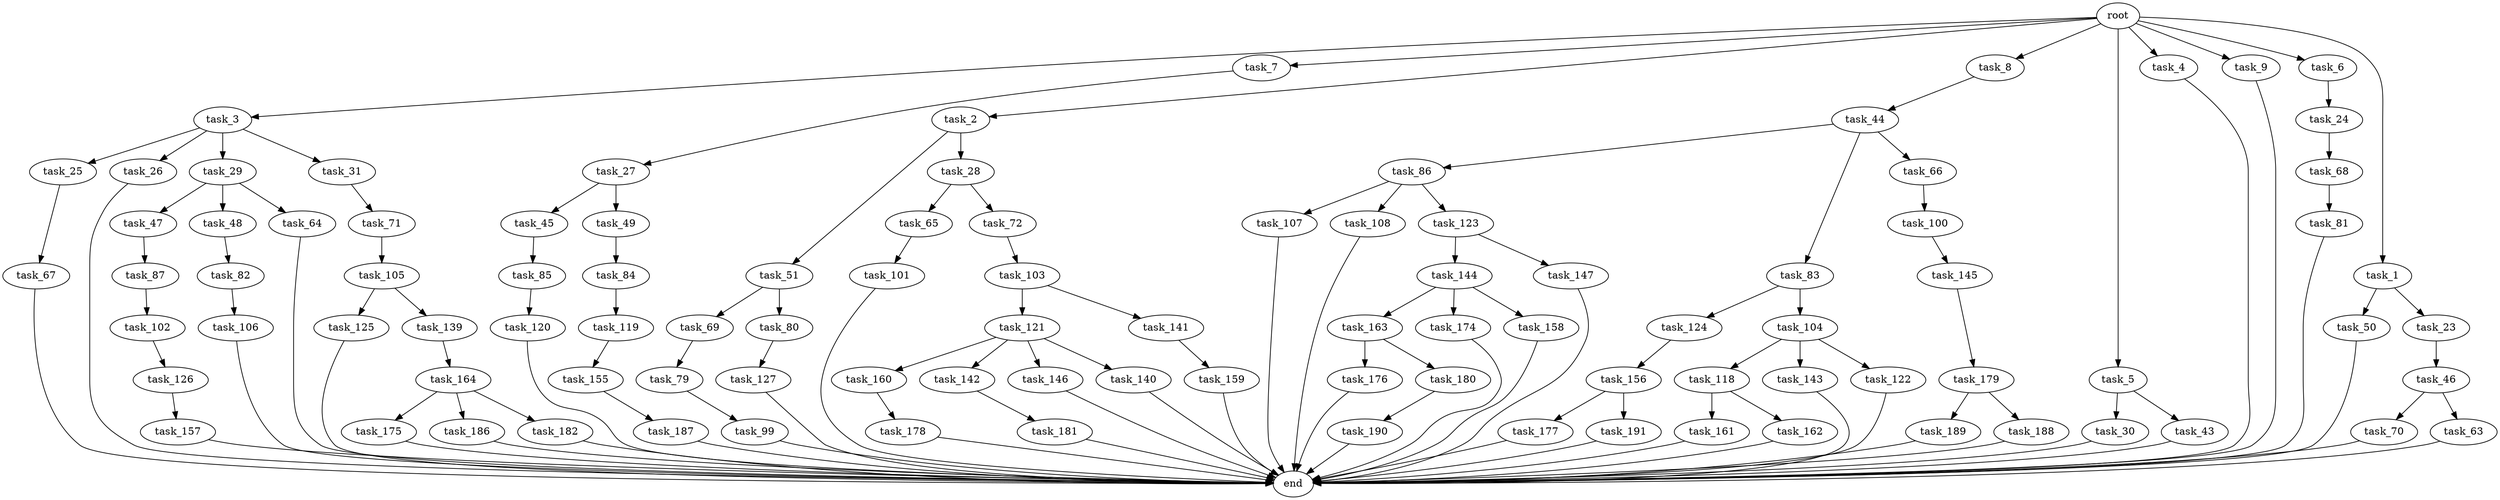 digraph G {
  task_65 [size="13743895347.200001"];
  task_45 [size="69578470195.199997"];
  task_100 [size="7730941132.800000"];
  task_47 [size="85899345920.000000"];
  task_179 [size="69578470195.199997"];
  task_3 [size="102.400000"];
  task_7 [size="102.400000"];
  task_30 [size="85899345920.000000"];
  task_2 [size="102.400000"];
  end [size="0.000000"];
  task_8 [size="102.400000"];
  task_125 [size="13743895347.200001"];
  task_163 [size="21474836480.000000"];
  task_69 [size="54975581388.800003"];
  task_84 [size="69578470195.199997"];
  task_49 [size="69578470195.199997"];
  task_187 [size="13743895347.200001"];
  task_86 [size="7730941132.800000"];
  task_145 [size="69578470195.199997"];
  task_177 [size="21474836480.000000"];
  task_118 [size="54975581388.800003"];
  task_189 [size="54975581388.800003"];
  task_71 [size="54975581388.800003"];
  task_160 [size="13743895347.200001"];
  task_105 [size="42090679500.800003"];
  task_5 [size="102.400000"];
  task_48 [size="85899345920.000000"];
  task_4 [size="102.400000"];
  task_139 [size="13743895347.200001"];
  task_79 [size="7730941132.800000"];
  task_176 [size="42090679500.800003"];
  task_181 [size="7730941132.800000"];
  task_120 [size="54975581388.800003"];
  task_43 [size="85899345920.000000"];
  task_82 [size="3435973836.800000"];
  task_144 [size="85899345920.000000"];
  task_50 [size="69578470195.199997"];
  task_161 [size="42090679500.800003"];
  task_127 [size="13743895347.200001"];
  task_83 [size="7730941132.800000"];
  task_147 [size="85899345920.000000"];
  task_103 [size="85899345920.000000"];
  task_9 [size="102.400000"];
  task_46 [size="30923764531.200001"];
  task_175 [size="42090679500.800003"];
  task_121 [size="85899345920.000000"];
  task_186 [size="42090679500.800003"];
  task_107 [size="7730941132.800000"];
  task_126 [size="69578470195.199997"];
  task_27 [size="13743895347.200001"];
  task_191 [size="21474836480.000000"];
  task_6 [size="102.400000"];
  task_143 [size="54975581388.800003"];
  task_80 [size="54975581388.800003"];
  task_51 [size="85899345920.000000"];
  task_66 [size="7730941132.800000"];
  task_142 [size="13743895347.200001"];
  root [size="0.000000"];
  task_106 [size="13743895347.200001"];
  task_146 [size="13743895347.200001"];
  task_25 [size="54975581388.800003"];
  task_141 [size="85899345920.000000"];
  task_188 [size="54975581388.800003"];
  task_72 [size="13743895347.200001"];
  task_180 [size="42090679500.800003"];
  task_81 [size="85899345920.000000"];
  task_24 [size="54975581388.800003"];
  task_26 [size="54975581388.800003"];
  task_140 [size="13743895347.200001"];
  task_87 [size="85899345920.000000"];
  task_70 [size="42090679500.800003"];
  task_29 [size="54975581388.800003"];
  task_31 [size="54975581388.800003"];
  task_122 [size="54975581388.800003"];
  task_119 [size="13743895347.200001"];
  task_85 [size="30923764531.200001"];
  task_162 [size="42090679500.800003"];
  task_101 [size="69578470195.199997"];
  task_23 [size="69578470195.199997"];
  task_28 [size="85899345920.000000"];
  task_67 [size="7730941132.800000"];
  task_63 [size="42090679500.800003"];
  task_178 [size="30923764531.200001"];
  task_159 [size="21474836480.000000"];
  task_44 [size="3435973836.800000"];
  task_102 [size="42090679500.800003"];
  task_155 [size="7730941132.800000"];
  task_124 [size="30923764531.200001"];
  task_157 [size="85899345920.000000"];
  task_164 [size="13743895347.200001"];
  task_190 [size="13743895347.200001"];
  task_156 [size="42090679500.800003"];
  task_1 [size="102.400000"];
  task_108 [size="7730941132.800000"];
  task_68 [size="42090679500.800003"];
  task_104 [size="30923764531.200001"];
  task_182 [size="42090679500.800003"];
  task_99 [size="21474836480.000000"];
  task_174 [size="21474836480.000000"];
  task_64 [size="85899345920.000000"];
  task_123 [size="7730941132.800000"];
  task_158 [size="21474836480.000000"];

  task_65 -> task_101 [size="679477248.000000"];
  task_45 -> task_85 [size="301989888.000000"];
  task_100 -> task_145 [size="679477248.000000"];
  task_47 -> task_87 [size="838860800.000000"];
  task_179 -> task_188 [size="536870912.000000"];
  task_179 -> task_189 [size="536870912.000000"];
  task_3 -> task_26 [size="536870912.000000"];
  task_3 -> task_29 [size="536870912.000000"];
  task_3 -> task_25 [size="536870912.000000"];
  task_3 -> task_31 [size="536870912.000000"];
  task_7 -> task_27 [size="134217728.000000"];
  task_30 -> end [size="1.000000"];
  task_2 -> task_28 [size="838860800.000000"];
  task_2 -> task_51 [size="838860800.000000"];
  task_8 -> task_44 [size="33554432.000000"];
  task_125 -> end [size="1.000000"];
  task_163 -> task_176 [size="411041792.000000"];
  task_163 -> task_180 [size="411041792.000000"];
  task_69 -> task_79 [size="75497472.000000"];
  task_84 -> task_119 [size="134217728.000000"];
  task_49 -> task_84 [size="679477248.000000"];
  task_187 -> end [size="1.000000"];
  task_86 -> task_108 [size="75497472.000000"];
  task_86 -> task_107 [size="75497472.000000"];
  task_86 -> task_123 [size="75497472.000000"];
  task_145 -> task_179 [size="679477248.000000"];
  task_177 -> end [size="1.000000"];
  task_118 -> task_161 [size="411041792.000000"];
  task_118 -> task_162 [size="411041792.000000"];
  task_189 -> end [size="1.000000"];
  task_71 -> task_105 [size="411041792.000000"];
  task_160 -> task_178 [size="301989888.000000"];
  task_105 -> task_139 [size="134217728.000000"];
  task_105 -> task_125 [size="134217728.000000"];
  task_5 -> task_30 [size="838860800.000000"];
  task_5 -> task_43 [size="838860800.000000"];
  task_48 -> task_82 [size="33554432.000000"];
  task_4 -> end [size="1.000000"];
  task_139 -> task_164 [size="134217728.000000"];
  task_79 -> task_99 [size="209715200.000000"];
  task_176 -> end [size="1.000000"];
  task_181 -> end [size="1.000000"];
  task_120 -> end [size="1.000000"];
  task_43 -> end [size="1.000000"];
  task_82 -> task_106 [size="134217728.000000"];
  task_144 -> task_174 [size="209715200.000000"];
  task_144 -> task_158 [size="209715200.000000"];
  task_144 -> task_163 [size="209715200.000000"];
  task_50 -> end [size="1.000000"];
  task_161 -> end [size="1.000000"];
  task_127 -> end [size="1.000000"];
  task_83 -> task_104 [size="301989888.000000"];
  task_83 -> task_124 [size="301989888.000000"];
  task_147 -> end [size="1.000000"];
  task_103 -> task_141 [size="838860800.000000"];
  task_103 -> task_121 [size="838860800.000000"];
  task_9 -> end [size="1.000000"];
  task_46 -> task_70 [size="411041792.000000"];
  task_46 -> task_63 [size="411041792.000000"];
  task_175 -> end [size="1.000000"];
  task_121 -> task_146 [size="134217728.000000"];
  task_121 -> task_160 [size="134217728.000000"];
  task_121 -> task_140 [size="134217728.000000"];
  task_121 -> task_142 [size="134217728.000000"];
  task_186 -> end [size="1.000000"];
  task_107 -> end [size="1.000000"];
  task_126 -> task_157 [size="838860800.000000"];
  task_27 -> task_49 [size="679477248.000000"];
  task_27 -> task_45 [size="679477248.000000"];
  task_191 -> end [size="1.000000"];
  task_6 -> task_24 [size="536870912.000000"];
  task_143 -> end [size="1.000000"];
  task_80 -> task_127 [size="134217728.000000"];
  task_51 -> task_80 [size="536870912.000000"];
  task_51 -> task_69 [size="536870912.000000"];
  task_66 -> task_100 [size="75497472.000000"];
  task_142 -> task_181 [size="75497472.000000"];
  root -> task_8 [size="1.000000"];
  root -> task_9 [size="1.000000"];
  root -> task_3 [size="1.000000"];
  root -> task_7 [size="1.000000"];
  root -> task_6 [size="1.000000"];
  root -> task_1 [size="1.000000"];
  root -> task_5 [size="1.000000"];
  root -> task_2 [size="1.000000"];
  root -> task_4 [size="1.000000"];
  task_106 -> end [size="1.000000"];
  task_146 -> end [size="1.000000"];
  task_25 -> task_67 [size="75497472.000000"];
  task_141 -> task_159 [size="209715200.000000"];
  task_188 -> end [size="1.000000"];
  task_72 -> task_103 [size="838860800.000000"];
  task_180 -> task_190 [size="134217728.000000"];
  task_81 -> end [size="1.000000"];
  task_24 -> task_68 [size="411041792.000000"];
  task_26 -> end [size="1.000000"];
  task_140 -> end [size="1.000000"];
  task_87 -> task_102 [size="411041792.000000"];
  task_70 -> end [size="1.000000"];
  task_29 -> task_47 [size="838860800.000000"];
  task_29 -> task_64 [size="838860800.000000"];
  task_29 -> task_48 [size="838860800.000000"];
  task_31 -> task_71 [size="536870912.000000"];
  task_122 -> end [size="1.000000"];
  task_119 -> task_155 [size="75497472.000000"];
  task_85 -> task_120 [size="536870912.000000"];
  task_162 -> end [size="1.000000"];
  task_101 -> end [size="1.000000"];
  task_23 -> task_46 [size="301989888.000000"];
  task_28 -> task_65 [size="134217728.000000"];
  task_28 -> task_72 [size="134217728.000000"];
  task_67 -> end [size="1.000000"];
  task_63 -> end [size="1.000000"];
  task_178 -> end [size="1.000000"];
  task_159 -> end [size="1.000000"];
  task_44 -> task_83 [size="75497472.000000"];
  task_44 -> task_66 [size="75497472.000000"];
  task_44 -> task_86 [size="75497472.000000"];
  task_102 -> task_126 [size="679477248.000000"];
  task_155 -> task_187 [size="134217728.000000"];
  task_124 -> task_156 [size="411041792.000000"];
  task_157 -> end [size="1.000000"];
  task_164 -> task_182 [size="411041792.000000"];
  task_164 -> task_186 [size="411041792.000000"];
  task_164 -> task_175 [size="411041792.000000"];
  task_190 -> end [size="1.000000"];
  task_156 -> task_177 [size="209715200.000000"];
  task_156 -> task_191 [size="209715200.000000"];
  task_1 -> task_50 [size="679477248.000000"];
  task_1 -> task_23 [size="679477248.000000"];
  task_108 -> end [size="1.000000"];
  task_68 -> task_81 [size="838860800.000000"];
  task_104 -> task_122 [size="536870912.000000"];
  task_104 -> task_118 [size="536870912.000000"];
  task_104 -> task_143 [size="536870912.000000"];
  task_182 -> end [size="1.000000"];
  task_99 -> end [size="1.000000"];
  task_174 -> end [size="1.000000"];
  task_64 -> end [size="1.000000"];
  task_123 -> task_147 [size="838860800.000000"];
  task_123 -> task_144 [size="838860800.000000"];
  task_158 -> end [size="1.000000"];
}
